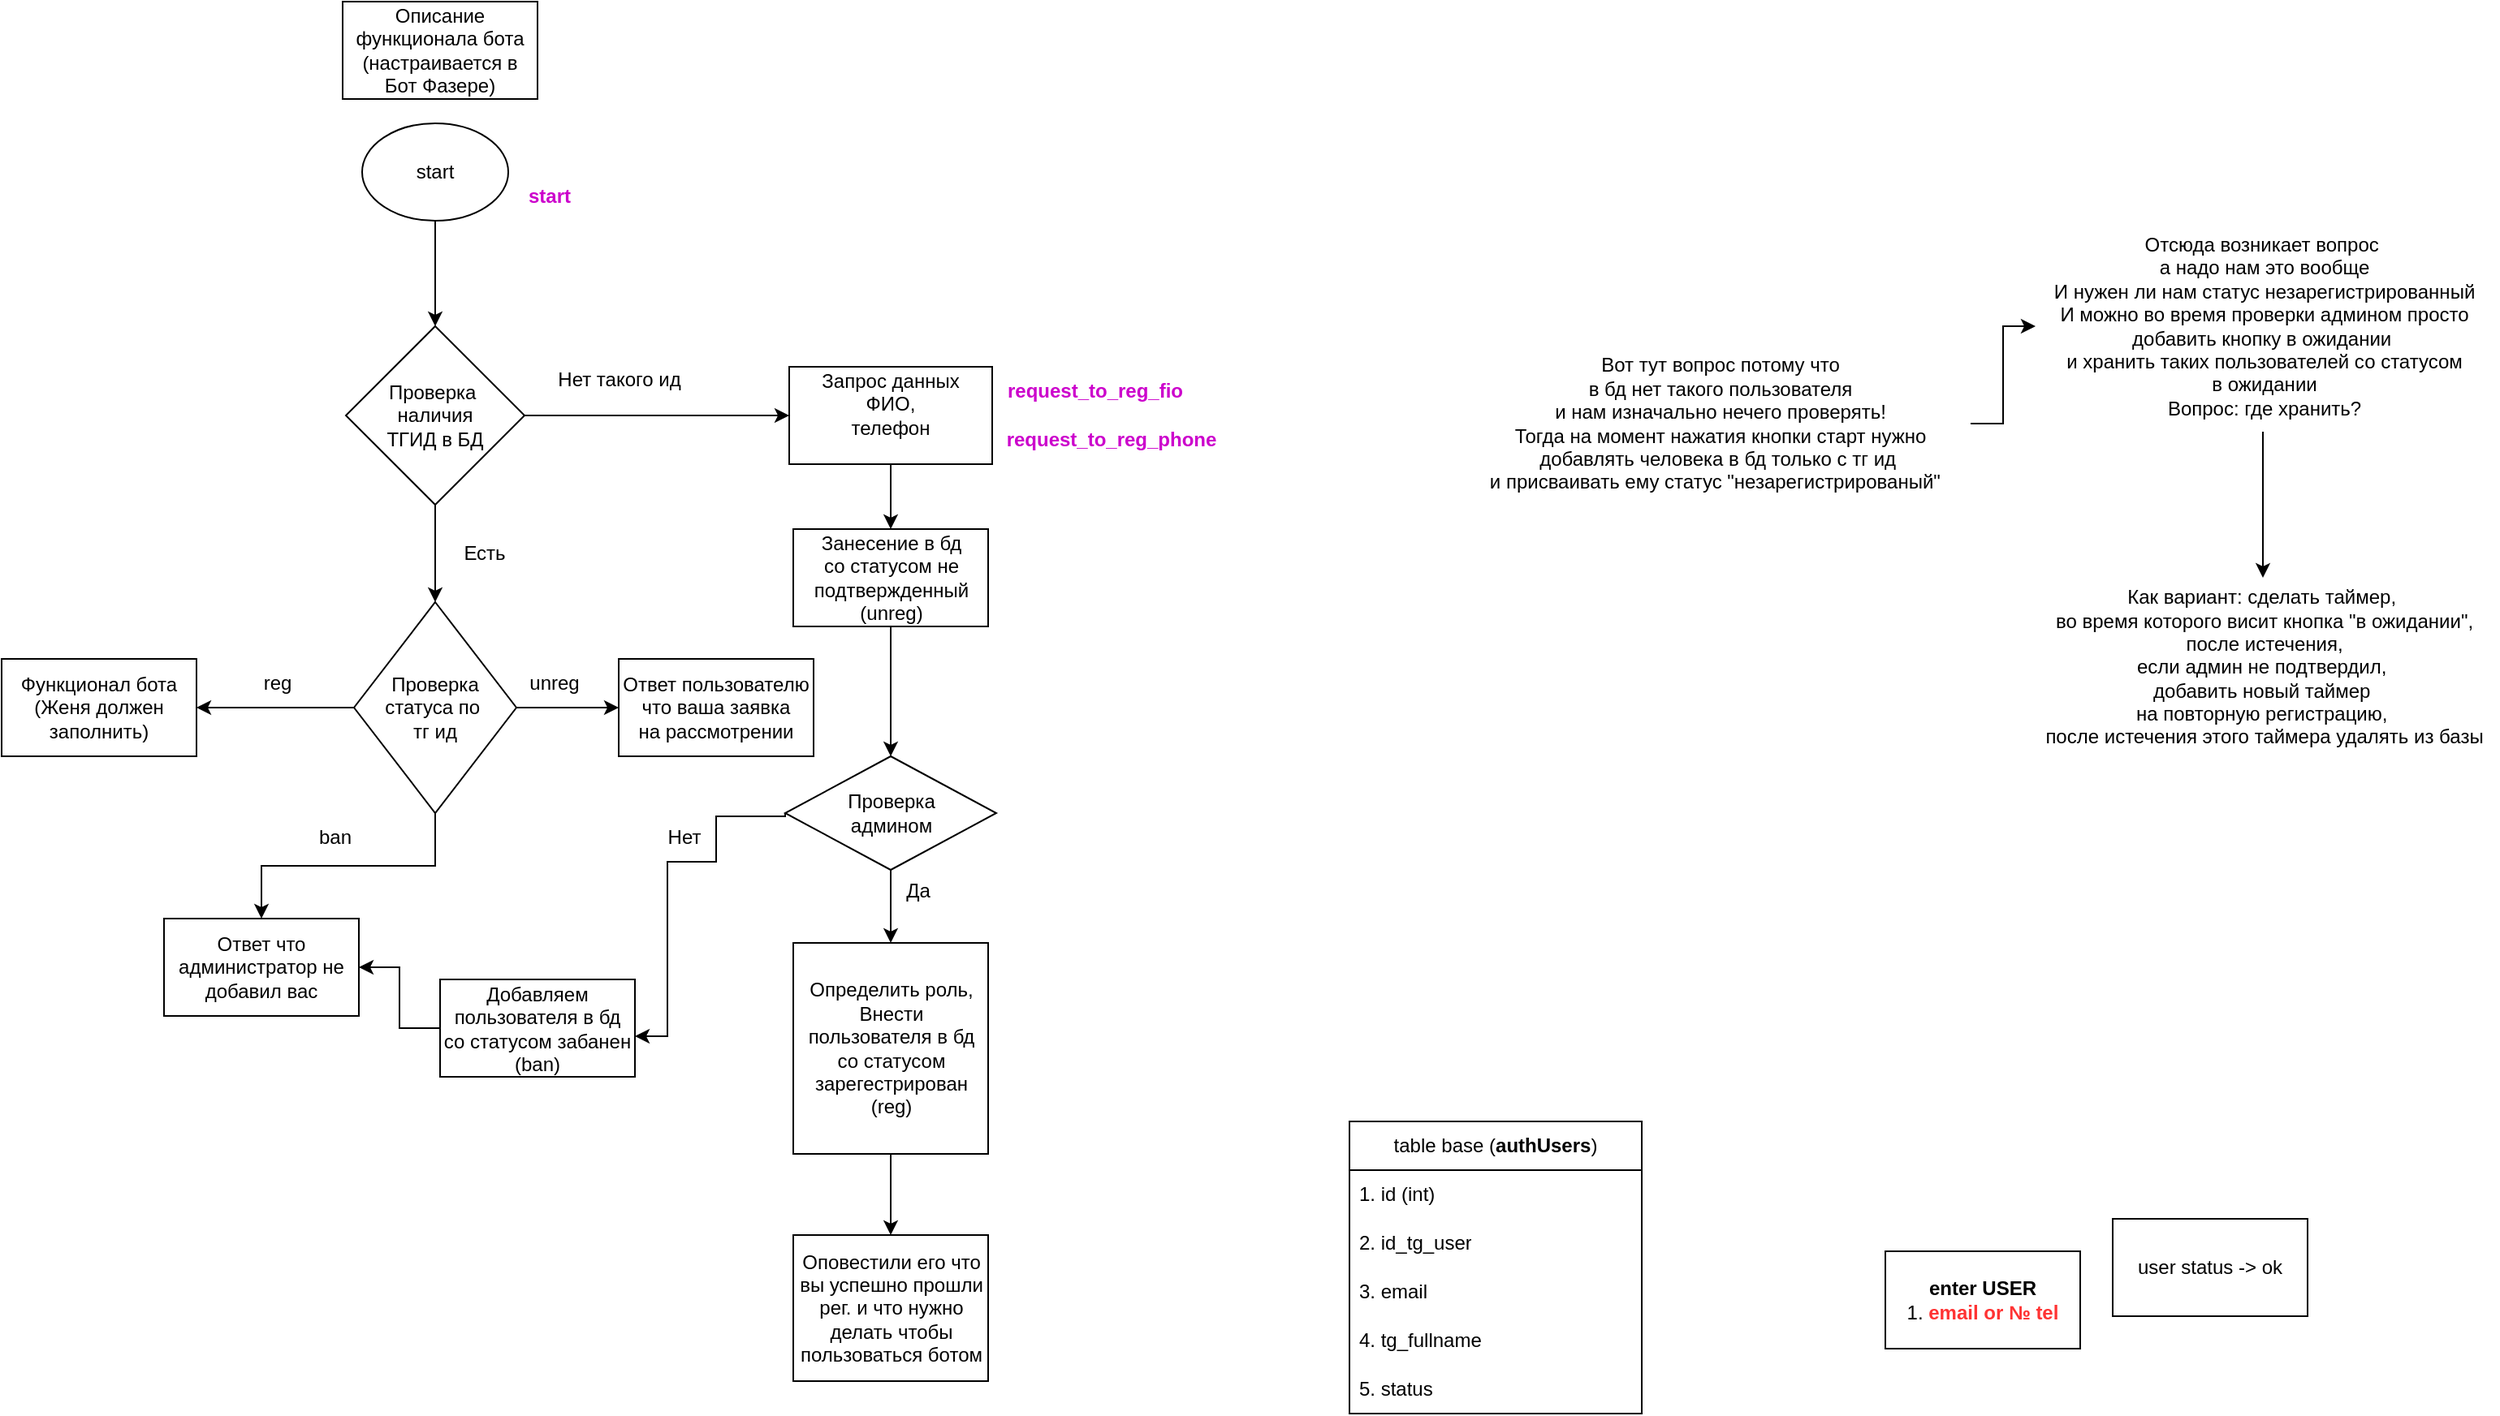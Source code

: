 <mxfile version="22.0.8" type="github">
  <diagram name="Страница — 1" id="HV1xr7kACfmK--PHIMH8">
    <mxGraphModel dx="2261" dy="1959" grid="1" gridSize="10" guides="1" tooltips="1" connect="1" arrows="1" fold="1" page="1" pageScale="1" pageWidth="827" pageHeight="1169" math="0" shadow="0">
      <root>
        <mxCell id="0" />
        <mxCell id="1" parent="0" />
        <mxCell id="dNWt-A3fO8eAE6qAIu2x-2" value="" style="edgeStyle=orthogonalEdgeStyle;rounded=0;orthogonalLoop=1;jettySize=auto;html=1;" parent="1" source="fbdDRWzfz0w073XtA8N0-1" target="dNWt-A3fO8eAE6qAIu2x-1" edge="1">
          <mxGeometry relative="1" as="geometry" />
        </mxCell>
        <mxCell id="fbdDRWzfz0w073XtA8N0-1" value="start" style="ellipse;whiteSpace=wrap;html=1;" parent="1" vertex="1">
          <mxGeometry x="-538" y="-15" width="90" height="60" as="geometry" />
        </mxCell>
        <mxCell id="fbdDRWzfz0w073XtA8N0-5" value="&lt;b&gt;enter USER&lt;/b&gt;&lt;br&gt;1. &lt;font color=&quot;#ff3333&quot;&gt;&lt;b&gt;email or № tel&lt;/b&gt;&lt;/font&gt;" style="whiteSpace=wrap;html=1;" parent="1" vertex="1">
          <mxGeometry x="400" y="680" width="120" height="60" as="geometry" />
        </mxCell>
        <mxCell id="cB9tNOrdEAfvo9i-5LgS-14" value="" style="edgeStyle=orthogonalEdgeStyle;rounded=0;orthogonalLoop=1;jettySize=auto;html=1;" parent="1" source="fbdDRWzfz0w073XtA8N0-7" target="cB9tNOrdEAfvo9i-5LgS-13" edge="1">
          <mxGeometry relative="1" as="geometry" />
        </mxCell>
        <mxCell id="fbdDRWzfz0w073XtA8N0-7" value="&lt;div&gt;Проверка&lt;/div&gt;&lt;div&gt;админом&lt;/div&gt;" style="rhombus;whiteSpace=wrap;html=1;" parent="1" vertex="1">
          <mxGeometry x="-277.5" y="375" width="130" height="70" as="geometry" />
        </mxCell>
        <mxCell id="fbdDRWzfz0w073XtA8N0-16" value="table base (&lt;b&gt;authUsers&lt;/b&gt;)" style="swimlane;fontStyle=0;childLayout=stackLayout;horizontal=1;startSize=30;horizontalStack=0;resizeParent=1;resizeParentMax=0;resizeLast=0;collapsible=1;marginBottom=0;whiteSpace=wrap;html=1;" parent="1" vertex="1">
          <mxGeometry x="70" y="600" width="180" height="180" as="geometry">
            <mxRectangle x="460" y="380" width="60" height="30" as="alternateBounds" />
          </mxGeometry>
        </mxCell>
        <mxCell id="fbdDRWzfz0w073XtA8N0-17" value="1. id (int)" style="text;strokeColor=none;fillColor=none;align=left;verticalAlign=middle;spacingLeft=4;spacingRight=4;overflow=hidden;points=[[0,0.5],[1,0.5]];portConstraint=eastwest;rotatable=0;whiteSpace=wrap;html=1;" parent="fbdDRWzfz0w073XtA8N0-16" vertex="1">
          <mxGeometry y="30" width="180" height="30" as="geometry" />
        </mxCell>
        <mxCell id="fbdDRWzfz0w073XtA8N0-18" value="2. id_tg_user" style="text;strokeColor=none;fillColor=none;align=left;verticalAlign=middle;spacingLeft=4;spacingRight=4;overflow=hidden;points=[[0,0.5],[1,0.5]];portConstraint=eastwest;rotatable=0;whiteSpace=wrap;html=1;" parent="fbdDRWzfz0w073XtA8N0-16" vertex="1">
          <mxGeometry y="60" width="180" height="30" as="geometry" />
        </mxCell>
        <mxCell id="fbdDRWzfz0w073XtA8N0-19" value="3. email" style="text;strokeColor=none;fillColor=none;align=left;verticalAlign=middle;spacingLeft=4;spacingRight=4;overflow=hidden;points=[[0,0.5],[1,0.5]];portConstraint=eastwest;rotatable=0;whiteSpace=wrap;html=1;" parent="fbdDRWzfz0w073XtA8N0-16" vertex="1">
          <mxGeometry y="90" width="180" height="30" as="geometry" />
        </mxCell>
        <mxCell id="fbdDRWzfz0w073XtA8N0-20" value="4. tg_fullname" style="text;strokeColor=none;fillColor=none;align=left;verticalAlign=middle;spacingLeft=4;spacingRight=4;overflow=hidden;points=[[0,0.5],[1,0.5]];portConstraint=eastwest;rotatable=0;whiteSpace=wrap;html=1;" parent="fbdDRWzfz0w073XtA8N0-16" vertex="1">
          <mxGeometry y="120" width="180" height="30" as="geometry" />
        </mxCell>
        <mxCell id="Xhc-xv8f4MnYaH1PwOZV-1" value="5. status" style="text;strokeColor=none;fillColor=none;align=left;verticalAlign=middle;spacingLeft=4;spacingRight=4;overflow=hidden;points=[[0,0.5],[1,0.5]];portConstraint=eastwest;rotatable=0;whiteSpace=wrap;html=1;" parent="fbdDRWzfz0w073XtA8N0-16" vertex="1">
          <mxGeometry y="150" width="180" height="30" as="geometry" />
        </mxCell>
        <mxCell id="Xhc-xv8f4MnYaH1PwOZV-2" value="user status -&amp;gt; ok" style="whiteSpace=wrap;html=1;" parent="1" vertex="1">
          <mxGeometry x="540" y="660" width="120" height="60" as="geometry" />
        </mxCell>
        <mxCell id="cB9tNOrdEAfvo9i-5LgS-6" value="" style="edgeStyle=orthogonalEdgeStyle;rounded=0;orthogonalLoop=1;jettySize=auto;html=1;" parent="1" source="cB9tNOrdEAfvo9i-5LgS-3" target="cB9tNOrdEAfvo9i-5LgS-5" edge="1">
          <mxGeometry relative="1" as="geometry" />
        </mxCell>
        <mxCell id="cB9tNOrdEAfvo9i-5LgS-18" value="" style="edgeStyle=orthogonalEdgeStyle;rounded=0;orthogonalLoop=1;jettySize=auto;html=1;" parent="1" source="cB9tNOrdEAfvo9i-5LgS-3" target="cB9tNOrdEAfvo9i-5LgS-17" edge="1">
          <mxGeometry relative="1" as="geometry" />
        </mxCell>
        <mxCell id="dNWt-A3fO8eAE6qAIu2x-17" value="" style="edgeStyle=orthogonalEdgeStyle;rounded=0;orthogonalLoop=1;jettySize=auto;html=1;" parent="1" source="cB9tNOrdEAfvo9i-5LgS-3" target="dNWt-A3fO8eAE6qAIu2x-16" edge="1">
          <mxGeometry relative="1" as="geometry" />
        </mxCell>
        <mxCell id="cB9tNOrdEAfvo9i-5LgS-3" value="&lt;div&gt;&lt;br&gt;&lt;/div&gt;&lt;div&gt;Проверка статуса по&amp;nbsp;&lt;/div&gt;&lt;div&gt;тг ид&lt;br&gt;&lt;/div&gt;&lt;div&gt;&lt;br&gt;&lt;/div&gt;" style="rhombus;whiteSpace=wrap;html=1;" parent="1" vertex="1">
          <mxGeometry x="-543" y="280" width="100" height="130" as="geometry" />
        </mxCell>
        <mxCell id="cB9tNOrdEAfvo9i-5LgS-5" value="&lt;div&gt;Функционал бота&lt;/div&gt;&lt;div&gt;(Женя должен заполнить)&lt;br&gt;&lt;/div&gt;" style="whiteSpace=wrap;html=1;" parent="1" vertex="1">
          <mxGeometry x="-760" y="315" width="120" height="60" as="geometry" />
        </mxCell>
        <mxCell id="cB9tNOrdEAfvo9i-5LgS-7" value="&lt;div&gt;reg&lt;/div&gt;" style="text;html=1;strokeColor=none;fillColor=none;align=center;verticalAlign=middle;whiteSpace=wrap;rounded=0;" parent="1" vertex="1">
          <mxGeometry x="-620" y="315" width="60" height="30" as="geometry" />
        </mxCell>
        <mxCell id="dNWt-A3fO8eAE6qAIu2x-14" value="" style="edgeStyle=orthogonalEdgeStyle;rounded=0;orthogonalLoop=1;jettySize=auto;html=1;" parent="1" source="cB9tNOrdEAfvo9i-5LgS-10" target="dNWt-A3fO8eAE6qAIu2x-13" edge="1">
          <mxGeometry relative="1" as="geometry" />
        </mxCell>
        <mxCell id="cB9tNOrdEAfvo9i-5LgS-10" value="&lt;div&gt;Запрос данных&lt;/div&gt;&lt;div&gt;ФИО,&lt;/div&gt;&lt;div&gt;телефон&lt;/div&gt;&lt;div&gt;&lt;br&gt;&lt;/div&gt;" style="whiteSpace=wrap;html=1;" parent="1" vertex="1">
          <mxGeometry x="-275" y="135" width="125" height="60" as="geometry" />
        </mxCell>
        <mxCell id="cB9tNOrdEAfvo9i-5LgS-27" value="" style="edgeStyle=orthogonalEdgeStyle;rounded=0;orthogonalLoop=1;jettySize=auto;html=1;entryX=0.5;entryY=0;entryDx=0;entryDy=0;" parent="1" source="cB9tNOrdEAfvo9i-5LgS-13" target="cB9tNOrdEAfvo9i-5LgS-26" edge="1">
          <mxGeometry relative="1" as="geometry">
            <mxPoint x="-214.941" y="602.5" as="targetPoint" />
          </mxGeometry>
        </mxCell>
        <mxCell id="cB9tNOrdEAfvo9i-5LgS-13" value="&lt;div&gt;Определить роль,&lt;/div&gt;&lt;div&gt;Внести пользователя в бд со статусом&lt;/div&gt;&lt;div&gt;зарегестрирован&lt;/div&gt;&lt;div&gt;(reg)&lt;/div&gt;" style="whiteSpace=wrap;html=1;" parent="1" vertex="1">
          <mxGeometry x="-272.5" y="490" width="120" height="130" as="geometry" />
        </mxCell>
        <mxCell id="cB9tNOrdEAfvo9i-5LgS-15" style="edgeStyle=orthogonalEdgeStyle;rounded=0;orthogonalLoop=1;jettySize=auto;html=1;exitX=0.5;exitY=1;exitDx=0;exitDy=0;" parent="1" source="cB9tNOrdEAfvo9i-5LgS-3" target="cB9tNOrdEAfvo9i-5LgS-3" edge="1">
          <mxGeometry relative="1" as="geometry" />
        </mxCell>
        <mxCell id="cB9tNOrdEAfvo9i-5LgS-16" style="edgeStyle=orthogonalEdgeStyle;rounded=0;orthogonalLoop=1;jettySize=auto;html=1;exitX=0.5;exitY=1;exitDx=0;exitDy=0;" parent="1" source="cB9tNOrdEAfvo9i-5LgS-3" target="cB9tNOrdEAfvo9i-5LgS-3" edge="1">
          <mxGeometry relative="1" as="geometry" />
        </mxCell>
        <mxCell id="cB9tNOrdEAfvo9i-5LgS-17" value="Ответ что администратор не добавил вас" style="whiteSpace=wrap;html=1;" parent="1" vertex="1">
          <mxGeometry x="-660" y="475" width="120" height="60" as="geometry" />
        </mxCell>
        <mxCell id="cB9tNOrdEAfvo9i-5LgS-19" value="ban" style="text;html=1;align=center;verticalAlign=middle;resizable=0;points=[];autosize=1;strokeColor=none;fillColor=none;" parent="1" vertex="1">
          <mxGeometry x="-575" y="410" width="40" height="30" as="geometry" />
        </mxCell>
        <mxCell id="cB9tNOrdEAfvo9i-5LgS-22" value="Нет" style="text;html=1;align=center;verticalAlign=middle;resizable=0;points=[];autosize=1;strokeColor=none;fillColor=none;" parent="1" vertex="1">
          <mxGeometry x="-360" y="410" width="40" height="30" as="geometry" />
        </mxCell>
        <mxCell id="cB9tNOrdEAfvo9i-5LgS-24" value="" style="edgeStyle=orthogonalEdgeStyle;rounded=0;orthogonalLoop=1;jettySize=auto;html=1;exitX=0;exitY=0.5;exitDx=0;exitDy=0;entryX=1;entryY=0.583;entryDx=0;entryDy=0;entryPerimeter=0;" parent="1" source="fbdDRWzfz0w073XtA8N0-7" target="cB9tNOrdEAfvo9i-5LgS-23" edge="1">
          <mxGeometry relative="1" as="geometry">
            <mxPoint x="-300" y="440" as="sourcePoint" />
            <mxPoint x="-540" y="510" as="targetPoint" />
            <Array as="points">
              <mxPoint x="-320" y="412" />
              <mxPoint x="-320" y="440" />
              <mxPoint x="-350" y="440" />
              <mxPoint x="-350" y="548" />
            </Array>
          </mxGeometry>
        </mxCell>
        <mxCell id="dNWt-A3fO8eAE6qAIu2x-9" value="" style="edgeStyle=orthogonalEdgeStyle;rounded=0;orthogonalLoop=1;jettySize=auto;html=1;" parent="1" source="cB9tNOrdEAfvo9i-5LgS-23" target="cB9tNOrdEAfvo9i-5LgS-17" edge="1">
          <mxGeometry relative="1" as="geometry" />
        </mxCell>
        <mxCell id="cB9tNOrdEAfvo9i-5LgS-23" value="&lt;div&gt;Добавляем пользователя в бд&lt;/div&gt;&lt;div&gt;со статусом забанен&lt;/div&gt;&lt;div&gt;(ban)&lt;/div&gt;" style="whiteSpace=wrap;html=1;" parent="1" vertex="1">
          <mxGeometry x="-490" y="512.5" width="120" height="60" as="geometry" />
        </mxCell>
        <mxCell id="cB9tNOrdEAfvo9i-5LgS-25" value="Да" style="text;html=1;align=center;verticalAlign=middle;resizable=0;points=[];autosize=1;strokeColor=none;fillColor=none;" parent="1" vertex="1">
          <mxGeometry x="-216" y="442.5" width="40" height="30" as="geometry" />
        </mxCell>
        <mxCell id="cB9tNOrdEAfvo9i-5LgS-26" value="&lt;div&gt;Оповестили его что вы успешно прошли рег. и что нужно делать чтобы пользоваться ботом&lt;br&gt;&lt;/div&gt;" style="whiteSpace=wrap;html=1;" parent="1" vertex="1">
          <mxGeometry x="-272.5" y="670" width="120" height="90" as="geometry" />
        </mxCell>
        <mxCell id="cB9tNOrdEAfvo9i-5LgS-33" value="" style="edgeStyle=orthogonalEdgeStyle;rounded=0;orthogonalLoop=1;jettySize=auto;html=1;" parent="1" source="cB9tNOrdEAfvo9i-5LgS-28" target="cB9tNOrdEAfvo9i-5LgS-32" edge="1">
          <mxGeometry relative="1" as="geometry" />
        </mxCell>
        <mxCell id="cB9tNOrdEAfvo9i-5LgS-28" value="&lt;div&gt;Вот тут вопрос потому что&lt;/div&gt;&lt;div&gt;в бд нет такого пользователя&lt;/div&gt;&lt;div&gt;и нам изначально нечего проверять!&lt;/div&gt;&lt;div&gt;Тогда на момент нажатия кнопки старт нужно&lt;/div&gt;&lt;div&gt;добавлять человека в бд только с тг ид&amp;nbsp;&lt;/div&gt;&lt;div&gt;и присваивать ему статус &quot;незарегистрированый&quot;&lt;span style=&quot;background-color: initial;&quot;&gt;&amp;nbsp;&amp;nbsp;&lt;/span&gt;&lt;/div&gt;" style="text;html=1;align=center;verticalAlign=middle;resizable=0;points=[];autosize=1;strokeColor=none;fillColor=none;" parent="1" vertex="1">
          <mxGeometry x="142.5" y="120" width="310" height="100" as="geometry" />
        </mxCell>
        <mxCell id="4rc7v7VnKUdFsgKfLmEG-2" value="" style="edgeStyle=orthogonalEdgeStyle;rounded=0;orthogonalLoop=1;jettySize=auto;html=1;" parent="1" source="cB9tNOrdEAfvo9i-5LgS-32" target="4rc7v7VnKUdFsgKfLmEG-1" edge="1">
          <mxGeometry relative="1" as="geometry" />
        </mxCell>
        <mxCell id="cB9tNOrdEAfvo9i-5LgS-32" value="&lt;div&gt;Отсюда возникает вопрос&amp;nbsp;&lt;/div&gt;&lt;div&gt;а надо нам это вообще&lt;/div&gt;&lt;div&gt;И нужен ли нам статус незарегистрированный&lt;/div&gt;&lt;div&gt;И можно во время проверки админом просто &lt;br&gt;&lt;/div&gt;&lt;div&gt;добавить кнопку в ожидании&amp;nbsp;&lt;/div&gt;&lt;div&gt;и хранить таких пользователей со статусом &lt;br&gt;&lt;/div&gt;&lt;div&gt;в ожидании&lt;br&gt; &lt;/div&gt;&lt;div&gt;Вопрос: где хранить?&lt;/div&gt;" style="text;html=1;align=center;verticalAlign=middle;resizable=0;points=[];autosize=1;strokeColor=none;fillColor=none;" parent="1" vertex="1">
          <mxGeometry x="492.5" y="45" width="280" height="130" as="geometry" />
        </mxCell>
        <mxCell id="4rc7v7VnKUdFsgKfLmEG-1" value="&lt;div&gt;Как вариант: сделать таймер,&amp;nbsp;&lt;/div&gt;&lt;div&gt;во время которого висит кнопка &quot;в ожидании&quot;,&lt;/div&gt;&lt;div&gt;&amp;nbsp;после&amp;nbsp;&lt;span style=&quot;background-color: initial;&quot;&gt;истечения,&amp;nbsp;&lt;/span&gt;&lt;/div&gt;&lt;div&gt;&lt;span style=&quot;background-color: initial;&quot;&gt;если админ не подтвердил,&amp;nbsp;&lt;/span&gt;&lt;/div&gt;&lt;div&gt;добавить новый таймер&amp;nbsp;&lt;/div&gt;&lt;div&gt;на повторную регистрацию,&amp;nbsp;&lt;/div&gt;&lt;div&gt;после истечения этого таймера удалять из базы&lt;/div&gt;" style="text;html=1;align=center;verticalAlign=middle;resizable=0;points=[];autosize=1;strokeColor=none;fillColor=none;" parent="1" vertex="1">
          <mxGeometry x="487.5" y="265" width="290" height="110" as="geometry" />
        </mxCell>
        <mxCell id="dNWt-A3fO8eAE6qAIu2x-4" value="" style="edgeStyle=orthogonalEdgeStyle;rounded=0;orthogonalLoop=1;jettySize=auto;html=1;" parent="1" source="dNWt-A3fO8eAE6qAIu2x-1" target="cB9tNOrdEAfvo9i-5LgS-3" edge="1">
          <mxGeometry relative="1" as="geometry" />
        </mxCell>
        <mxCell id="dNWt-A3fO8eAE6qAIu2x-8" value="" style="edgeStyle=orthogonalEdgeStyle;rounded=0;orthogonalLoop=1;jettySize=auto;html=1;" parent="1" source="dNWt-A3fO8eAE6qAIu2x-1" target="cB9tNOrdEAfvo9i-5LgS-10" edge="1">
          <mxGeometry relative="1" as="geometry">
            <mxPoint x="-358" y="165" as="targetPoint" />
          </mxGeometry>
        </mxCell>
        <mxCell id="dNWt-A3fO8eAE6qAIu2x-1" value="&lt;div&gt;Проверка&amp;nbsp;&lt;/div&gt;&lt;div&gt;наличия&lt;/div&gt;&lt;div&gt;ТГИД в БД&lt;/div&gt;" style="rhombus;whiteSpace=wrap;html=1;" parent="1" vertex="1">
          <mxGeometry x="-548" y="110" width="110" height="110" as="geometry" />
        </mxCell>
        <mxCell id="dNWt-A3fO8eAE6qAIu2x-5" value="&lt;div&gt;Есть&lt;/div&gt;" style="text;html=1;align=center;verticalAlign=middle;resizable=0;points=[];autosize=1;strokeColor=none;fillColor=none;" parent="1" vertex="1">
          <mxGeometry x="-488" y="235" width="50" height="30" as="geometry" />
        </mxCell>
        <mxCell id="dNWt-A3fO8eAE6qAIu2x-10" value="&lt;div&gt;Нет такого ид&lt;/div&gt;" style="text;html=1;align=center;verticalAlign=middle;resizable=0;points=[];autosize=1;strokeColor=none;fillColor=none;" parent="1" vertex="1">
          <mxGeometry x="-430" y="127.5" width="100" height="30" as="geometry" />
        </mxCell>
        <mxCell id="dNWt-A3fO8eAE6qAIu2x-15" value="" style="edgeStyle=orthogonalEdgeStyle;rounded=0;orthogonalLoop=1;jettySize=auto;html=1;" parent="1" source="dNWt-A3fO8eAE6qAIu2x-13" target="fbdDRWzfz0w073XtA8N0-7" edge="1">
          <mxGeometry relative="1" as="geometry" />
        </mxCell>
        <mxCell id="dNWt-A3fO8eAE6qAIu2x-13" value="&lt;div&gt;Занесение в бд&lt;/div&gt;&lt;div&gt;со статусом не подтвержденный&lt;/div&gt;&lt;div&gt;(unreg)&lt;/div&gt;" style="whiteSpace=wrap;html=1;" parent="1" vertex="1">
          <mxGeometry x="-272.5" y="235" width="120" height="60" as="geometry" />
        </mxCell>
        <mxCell id="dNWt-A3fO8eAE6qAIu2x-16" value="&lt;div&gt;Ответ пользователю&lt;/div&gt;&lt;div&gt;что ваша заявка&lt;/div&gt;&lt;div&gt;на рассмотрении &lt;br&gt;&lt;/div&gt;" style="whiteSpace=wrap;html=1;" parent="1" vertex="1">
          <mxGeometry x="-380" y="315" width="120" height="60" as="geometry" />
        </mxCell>
        <mxCell id="dNWt-A3fO8eAE6qAIu2x-18" value="unreg" style="text;html=1;align=center;verticalAlign=middle;resizable=0;points=[];autosize=1;strokeColor=none;fillColor=none;" parent="1" vertex="1">
          <mxGeometry x="-450" y="315" width="60" height="30" as="geometry" />
        </mxCell>
        <mxCell id="bhgiwxy8n1-WDYLIOc4l-3" value="Описание функционала бота (настраивается в Бот Фазере)" style="rounded=0;whiteSpace=wrap;html=1;" vertex="1" parent="1">
          <mxGeometry x="-550" y="-90" width="120" height="60" as="geometry" />
        </mxCell>
        <mxCell id="bhgiwxy8n1-WDYLIOc4l-4" value="&lt;font color=&quot;#cc00cc&quot;&gt;&lt;b&gt;start&lt;/b&gt;&lt;/font&gt;" style="text;html=1;align=center;verticalAlign=middle;resizable=0;points=[];autosize=1;strokeColor=none;fillColor=none;" vertex="1" parent="1">
          <mxGeometry x="-448" y="15" width="50" height="30" as="geometry" />
        </mxCell>
        <mxCell id="bhgiwxy8n1-WDYLIOc4l-6" value="&lt;font color=&quot;#cc00cc&quot;&gt;&lt;b&gt;request_to_reg_fio&lt;/b&gt;&lt;/font&gt;" style="text;html=1;align=center;verticalAlign=middle;resizable=0;points=[];autosize=1;strokeColor=none;fillColor=none;" vertex="1" parent="1">
          <mxGeometry x="-152.5" y="135" width="130" height="30" as="geometry" />
        </mxCell>
        <mxCell id="bhgiwxy8n1-WDYLIOc4l-8" value="&lt;font color=&quot;#cc00cc&quot;&gt;&lt;b&gt;request_to_reg_phone&lt;/b&gt;&lt;/font&gt;" style="text;html=1;align=center;verticalAlign=middle;resizable=0;points=[];autosize=1;strokeColor=none;fillColor=none;" vertex="1" parent="1">
          <mxGeometry x="-152.5" y="165" width="150" height="30" as="geometry" />
        </mxCell>
      </root>
    </mxGraphModel>
  </diagram>
</mxfile>
